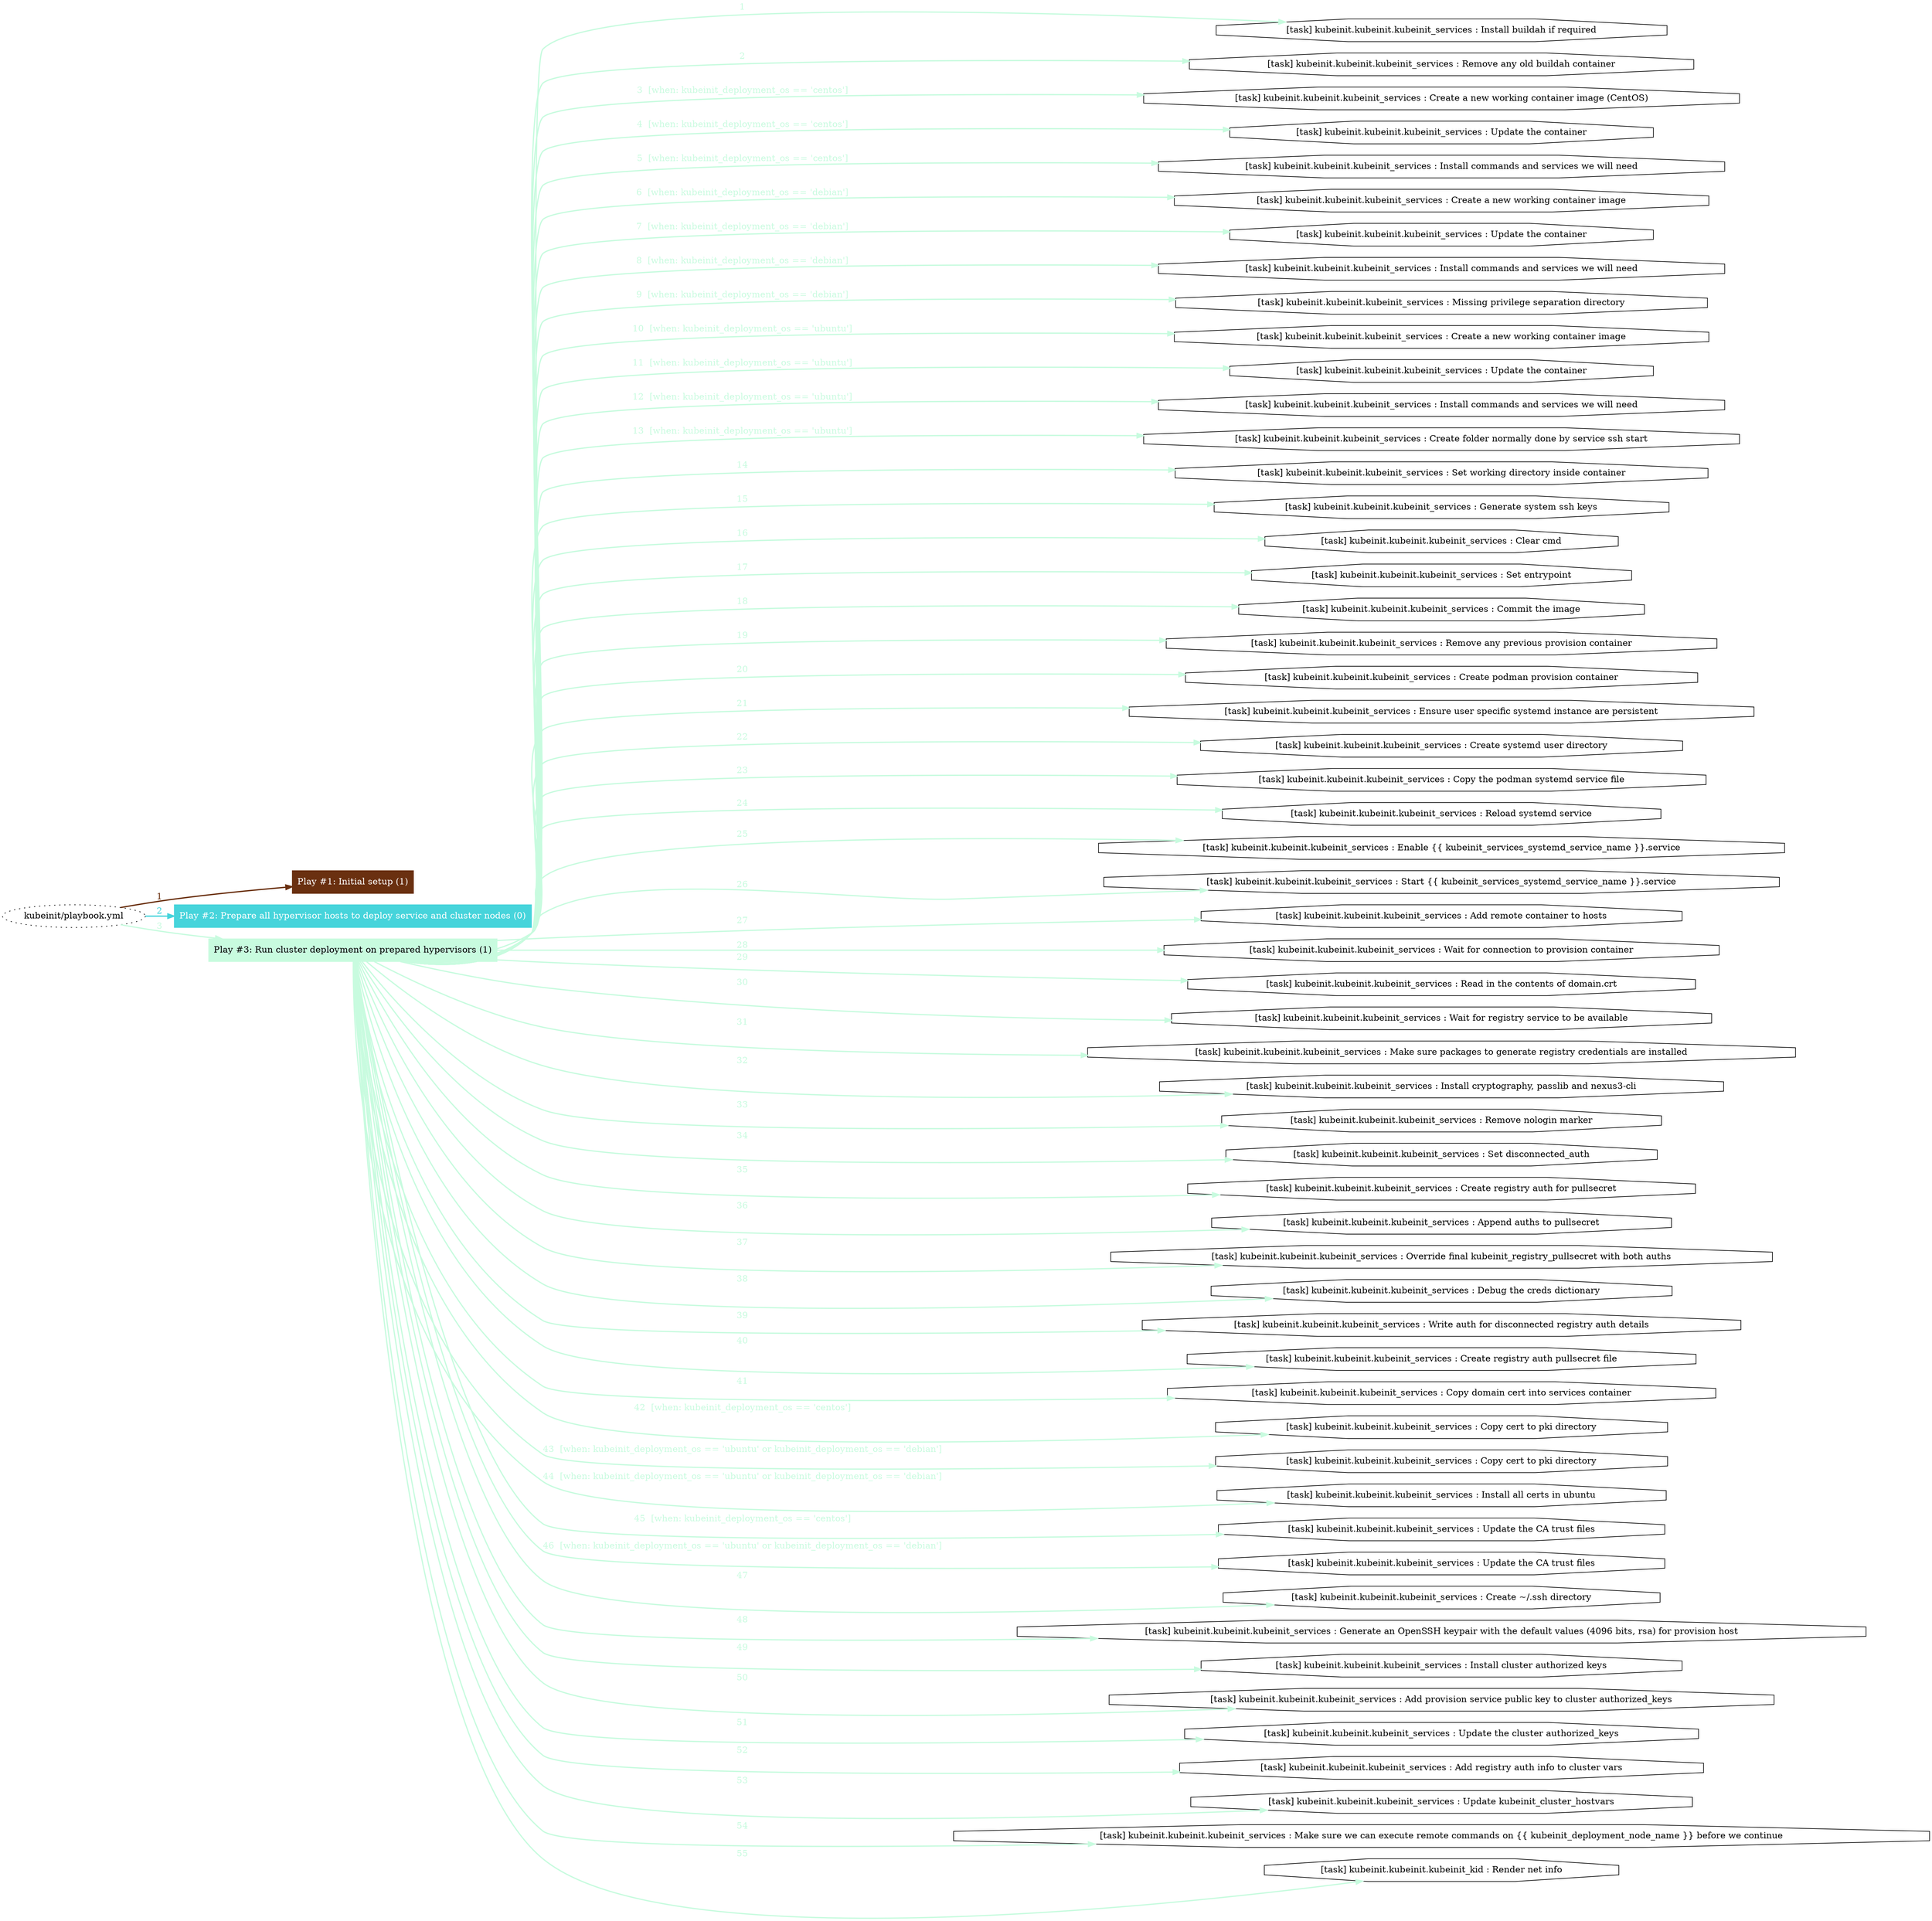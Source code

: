 digraph "kubeinit/playbook.yml "{
	graph [concentrate=true ordering=in rankdir=LR ratio=fill]
	edge [esep=5 sep=10]
	"kubeinit/playbook.yml" [id=root_node style=dotted]
	subgraph "Play #1: Initial setup (1) "{
		"Play #1: Initial setup (1)" [color="#6a3010" fontcolor="#ffffff" id="play_6fda2ab8-8eed-4917-b3f6-d5a989ec91a0" shape=box style=filled tooltip=localhost]
		"kubeinit/playbook.yml" -> "Play #1: Initial setup (1)" [label=1 color="#6a3010" fontcolor="#6a3010" id="edge_b1318894-5dea-45e1-93c6-17a9dbed3ebb" style=bold]
	}
	subgraph "Play #2: Prepare all hypervisor hosts to deploy service and cluster nodes (0) "{
		"Play #2: Prepare all hypervisor hosts to deploy service and cluster nodes (0)" [color="#46d4db" fontcolor="#ffffff" id="play_37d793bd-952b-4c8e-b035-06dc537b09ae" shape=box style=filled tooltip=""]
		"kubeinit/playbook.yml" -> "Play #2: Prepare all hypervisor hosts to deploy service and cluster nodes (0)" [label=2 color="#46d4db" fontcolor="#46d4db" id="edge_d821f78c-5a98-4628-8288-3086f093a297" style=bold]
	}
	subgraph "Play #3: Run cluster deployment on prepared hypervisors (1) "{
		"Play #3: Run cluster deployment on prepared hypervisors (1)" [color="#c8fbdf" fontcolor="#000000" id="play_d3661bee-abfd-49e5-958f-3ef6661d954c" shape=box style=filled tooltip=localhost]
		"kubeinit/playbook.yml" -> "Play #3: Run cluster deployment on prepared hypervisors (1)" [label=3 color="#c8fbdf" fontcolor="#c8fbdf" id="edge_7c92c232-cd8c-4536-b82c-c08955599769" style=bold]
		"task_f1d8cae1-7b7d-48c7-9f40-5ab4901a208c" [label="[task] kubeinit.kubeinit.kubeinit_services : Install buildah if required" id="task_f1d8cae1-7b7d-48c7-9f40-5ab4901a208c" shape=octagon tooltip="[task] kubeinit.kubeinit.kubeinit_services : Install buildah if required"]
		"Play #3: Run cluster deployment on prepared hypervisors (1)" -> "task_f1d8cae1-7b7d-48c7-9f40-5ab4901a208c" [label=1 color="#c8fbdf" fontcolor="#c8fbdf" id="edge_466cda8f-2808-465f-8c52-87f809185450" style=bold]
		"task_5fe588e0-cb83-4b09-9c0a-7fe42d7acd5a" [label="[task] kubeinit.kubeinit.kubeinit_services : Remove any old buildah container" id="task_5fe588e0-cb83-4b09-9c0a-7fe42d7acd5a" shape=octagon tooltip="[task] kubeinit.kubeinit.kubeinit_services : Remove any old buildah container"]
		"Play #3: Run cluster deployment on prepared hypervisors (1)" -> "task_5fe588e0-cb83-4b09-9c0a-7fe42d7acd5a" [label=2 color="#c8fbdf" fontcolor="#c8fbdf" id="edge_bdd53154-49eb-41e0-8144-3c2765fe7f87" style=bold]
		"task_f121a0ff-7f5d-46c3-a9b6-c5c465bfd9e2" [label="[task] kubeinit.kubeinit.kubeinit_services : Create a new working container image (CentOS)" id="task_f121a0ff-7f5d-46c3-a9b6-c5c465bfd9e2" shape=octagon tooltip="[task] kubeinit.kubeinit.kubeinit_services : Create a new working container image (CentOS)"]
		"Play #3: Run cluster deployment on prepared hypervisors (1)" -> "task_f121a0ff-7f5d-46c3-a9b6-c5c465bfd9e2" [label="3  [when: kubeinit_deployment_os == 'centos']" color="#c8fbdf" fontcolor="#c8fbdf" id="edge_f50e7fbd-a2a5-4a8d-a0b0-c8046cc2a1f9" style=bold]
		"task_bc276b01-6f7a-47da-b40e-0848f992cada" [label="[task] kubeinit.kubeinit.kubeinit_services : Update the container" id="task_bc276b01-6f7a-47da-b40e-0848f992cada" shape=octagon tooltip="[task] kubeinit.kubeinit.kubeinit_services : Update the container"]
		"Play #3: Run cluster deployment on prepared hypervisors (1)" -> "task_bc276b01-6f7a-47da-b40e-0848f992cada" [label="4  [when: kubeinit_deployment_os == 'centos']" color="#c8fbdf" fontcolor="#c8fbdf" id="edge_99e26216-34b6-4e97-905e-f2ada95579bb" style=bold]
		"task_3253a596-6f6c-4b7c-9c80-baf80b18cf26" [label="[task] kubeinit.kubeinit.kubeinit_services : Install commands and services we will need" id="task_3253a596-6f6c-4b7c-9c80-baf80b18cf26" shape=octagon tooltip="[task] kubeinit.kubeinit.kubeinit_services : Install commands and services we will need"]
		"Play #3: Run cluster deployment on prepared hypervisors (1)" -> "task_3253a596-6f6c-4b7c-9c80-baf80b18cf26" [label="5  [when: kubeinit_deployment_os == 'centos']" color="#c8fbdf" fontcolor="#c8fbdf" id="edge_04e25d84-6484-4c74-b6c8-ef4c7fde12de" style=bold]
		"task_2ed9cf2b-8e72-46a5-b4fe-c16ac4e482a7" [label="[task] kubeinit.kubeinit.kubeinit_services : Create a new working container image" id="task_2ed9cf2b-8e72-46a5-b4fe-c16ac4e482a7" shape=octagon tooltip="[task] kubeinit.kubeinit.kubeinit_services : Create a new working container image"]
		"Play #3: Run cluster deployment on prepared hypervisors (1)" -> "task_2ed9cf2b-8e72-46a5-b4fe-c16ac4e482a7" [label="6  [when: kubeinit_deployment_os == 'debian']" color="#c8fbdf" fontcolor="#c8fbdf" id="edge_3ad4b004-1c54-45bf-bf40-98bfc653cd79" style=bold]
		"task_4311de45-0fdf-413b-b39e-5d8fbb7dc71f" [label="[task] kubeinit.kubeinit.kubeinit_services : Update the container" id="task_4311de45-0fdf-413b-b39e-5d8fbb7dc71f" shape=octagon tooltip="[task] kubeinit.kubeinit.kubeinit_services : Update the container"]
		"Play #3: Run cluster deployment on prepared hypervisors (1)" -> "task_4311de45-0fdf-413b-b39e-5d8fbb7dc71f" [label="7  [when: kubeinit_deployment_os == 'debian']" color="#c8fbdf" fontcolor="#c8fbdf" id="edge_8330a6a5-4bd5-4d27-a758-457af541f374" style=bold]
		"task_fe9b7d8a-62fc-4c71-8fa0-7ade48476df4" [label="[task] kubeinit.kubeinit.kubeinit_services : Install commands and services we will need" id="task_fe9b7d8a-62fc-4c71-8fa0-7ade48476df4" shape=octagon tooltip="[task] kubeinit.kubeinit.kubeinit_services : Install commands and services we will need"]
		"Play #3: Run cluster deployment on prepared hypervisors (1)" -> "task_fe9b7d8a-62fc-4c71-8fa0-7ade48476df4" [label="8  [when: kubeinit_deployment_os == 'debian']" color="#c8fbdf" fontcolor="#c8fbdf" id="edge_86906d7b-8c40-4d45-8f73-9ce42d174a40" style=bold]
		"task_3bf2f03a-72f4-4d19-a587-dd944908ea34" [label="[task] kubeinit.kubeinit.kubeinit_services : Missing privilege separation directory" id="task_3bf2f03a-72f4-4d19-a587-dd944908ea34" shape=octagon tooltip="[task] kubeinit.kubeinit.kubeinit_services : Missing privilege separation directory"]
		"Play #3: Run cluster deployment on prepared hypervisors (1)" -> "task_3bf2f03a-72f4-4d19-a587-dd944908ea34" [label="9  [when: kubeinit_deployment_os == 'debian']" color="#c8fbdf" fontcolor="#c8fbdf" id="edge_a0099e24-6ba7-4fc4-ab91-e62bc18e26f4" style=bold]
		"task_3e40f3e8-da67-4918-8a90-3fdc11ed5f94" [label="[task] kubeinit.kubeinit.kubeinit_services : Create a new working container image" id="task_3e40f3e8-da67-4918-8a90-3fdc11ed5f94" shape=octagon tooltip="[task] kubeinit.kubeinit.kubeinit_services : Create a new working container image"]
		"Play #3: Run cluster deployment on prepared hypervisors (1)" -> "task_3e40f3e8-da67-4918-8a90-3fdc11ed5f94" [label="10  [when: kubeinit_deployment_os == 'ubuntu']" color="#c8fbdf" fontcolor="#c8fbdf" id="edge_0033c2b7-2189-4bdd-b3e8-5285f4d57ce9" style=bold]
		"task_1e349f9b-50f0-4787-949b-495c2f13fd20" [label="[task] kubeinit.kubeinit.kubeinit_services : Update the container" id="task_1e349f9b-50f0-4787-949b-495c2f13fd20" shape=octagon tooltip="[task] kubeinit.kubeinit.kubeinit_services : Update the container"]
		"Play #3: Run cluster deployment on prepared hypervisors (1)" -> "task_1e349f9b-50f0-4787-949b-495c2f13fd20" [label="11  [when: kubeinit_deployment_os == 'ubuntu']" color="#c8fbdf" fontcolor="#c8fbdf" id="edge_18a7f296-fa7a-4e36-bd06-5769891ebbf8" style=bold]
		"task_0a47b719-0a45-4507-9759-b800f0bfee4a" [label="[task] kubeinit.kubeinit.kubeinit_services : Install commands and services we will need" id="task_0a47b719-0a45-4507-9759-b800f0bfee4a" shape=octagon tooltip="[task] kubeinit.kubeinit.kubeinit_services : Install commands and services we will need"]
		"Play #3: Run cluster deployment on prepared hypervisors (1)" -> "task_0a47b719-0a45-4507-9759-b800f0bfee4a" [label="12  [when: kubeinit_deployment_os == 'ubuntu']" color="#c8fbdf" fontcolor="#c8fbdf" id="edge_921d331b-4004-4330-969e-bddde14ed7f7" style=bold]
		"task_8f92f41e-0a55-4e50-926b-6a37807f0cf9" [label="[task] kubeinit.kubeinit.kubeinit_services : Create folder normally done by service ssh start" id="task_8f92f41e-0a55-4e50-926b-6a37807f0cf9" shape=octagon tooltip="[task] kubeinit.kubeinit.kubeinit_services : Create folder normally done by service ssh start"]
		"Play #3: Run cluster deployment on prepared hypervisors (1)" -> "task_8f92f41e-0a55-4e50-926b-6a37807f0cf9" [label="13  [when: kubeinit_deployment_os == 'ubuntu']" color="#c8fbdf" fontcolor="#c8fbdf" id="edge_b0160f0e-6fb1-4a24-a799-9a4974d1ea0f" style=bold]
		"task_4e4b9a95-bb42-4b44-81fd-5b4bde33745c" [label="[task] kubeinit.kubeinit.kubeinit_services : Set working directory inside container" id="task_4e4b9a95-bb42-4b44-81fd-5b4bde33745c" shape=octagon tooltip="[task] kubeinit.kubeinit.kubeinit_services : Set working directory inside container"]
		"Play #3: Run cluster deployment on prepared hypervisors (1)" -> "task_4e4b9a95-bb42-4b44-81fd-5b4bde33745c" [label=14 color="#c8fbdf" fontcolor="#c8fbdf" id="edge_8962cf0e-23a4-41be-a150-467bfadd493d" style=bold]
		"task_bffe9cd3-82ce-4725-a9e6-e1eb29ec4a98" [label="[task] kubeinit.kubeinit.kubeinit_services : Generate system ssh keys" id="task_bffe9cd3-82ce-4725-a9e6-e1eb29ec4a98" shape=octagon tooltip="[task] kubeinit.kubeinit.kubeinit_services : Generate system ssh keys"]
		"Play #3: Run cluster deployment on prepared hypervisors (1)" -> "task_bffe9cd3-82ce-4725-a9e6-e1eb29ec4a98" [label=15 color="#c8fbdf" fontcolor="#c8fbdf" id="edge_a0e82810-6b5b-4436-b64d-47c5b82b3948" style=bold]
		"task_27e0e09b-125f-4940-af22-b50009ea81e6" [label="[task] kubeinit.kubeinit.kubeinit_services : Clear cmd" id="task_27e0e09b-125f-4940-af22-b50009ea81e6" shape=octagon tooltip="[task] kubeinit.kubeinit.kubeinit_services : Clear cmd"]
		"Play #3: Run cluster deployment on prepared hypervisors (1)" -> "task_27e0e09b-125f-4940-af22-b50009ea81e6" [label=16 color="#c8fbdf" fontcolor="#c8fbdf" id="edge_1ba901d2-4914-4add-b7a2-e9323ad524f3" style=bold]
		"task_72af9394-d7cb-4b9f-8b21-892e35211f78" [label="[task] kubeinit.kubeinit.kubeinit_services : Set entrypoint" id="task_72af9394-d7cb-4b9f-8b21-892e35211f78" shape=octagon tooltip="[task] kubeinit.kubeinit.kubeinit_services : Set entrypoint"]
		"Play #3: Run cluster deployment on prepared hypervisors (1)" -> "task_72af9394-d7cb-4b9f-8b21-892e35211f78" [label=17 color="#c8fbdf" fontcolor="#c8fbdf" id="edge_3d5daa5a-2f2a-4f1c-8b10-40471df7c9c9" style=bold]
		"task_10a3ea94-e6c5-4c0c-bc86-c1c4343ca6b9" [label="[task] kubeinit.kubeinit.kubeinit_services : Commit the image" id="task_10a3ea94-e6c5-4c0c-bc86-c1c4343ca6b9" shape=octagon tooltip="[task] kubeinit.kubeinit.kubeinit_services : Commit the image"]
		"Play #3: Run cluster deployment on prepared hypervisors (1)" -> "task_10a3ea94-e6c5-4c0c-bc86-c1c4343ca6b9" [label=18 color="#c8fbdf" fontcolor="#c8fbdf" id="edge_06fbb2a0-137d-408d-b72d-024dab06f622" style=bold]
		"task_490cf3e0-0e25-4544-83df-ea42fe6881ea" [label="[task] kubeinit.kubeinit.kubeinit_services : Remove any previous provision container" id="task_490cf3e0-0e25-4544-83df-ea42fe6881ea" shape=octagon tooltip="[task] kubeinit.kubeinit.kubeinit_services : Remove any previous provision container"]
		"Play #3: Run cluster deployment on prepared hypervisors (1)" -> "task_490cf3e0-0e25-4544-83df-ea42fe6881ea" [label=19 color="#c8fbdf" fontcolor="#c8fbdf" id="edge_95c64e94-48a3-4090-b566-cd28abeaf73e" style=bold]
		"task_9d53b946-8b74-40f3-8f04-5341fba72786" [label="[task] kubeinit.kubeinit.kubeinit_services : Create podman provision container" id="task_9d53b946-8b74-40f3-8f04-5341fba72786" shape=octagon tooltip="[task] kubeinit.kubeinit.kubeinit_services : Create podman provision container"]
		"Play #3: Run cluster deployment on prepared hypervisors (1)" -> "task_9d53b946-8b74-40f3-8f04-5341fba72786" [label=20 color="#c8fbdf" fontcolor="#c8fbdf" id="edge_003199aa-8eaa-4969-92be-75dc75c39f97" style=bold]
		"task_2dc41ee5-6d30-45c6-9501-a71f1b049e02" [label="[task] kubeinit.kubeinit.kubeinit_services : Ensure user specific systemd instance are persistent" id="task_2dc41ee5-6d30-45c6-9501-a71f1b049e02" shape=octagon tooltip="[task] kubeinit.kubeinit.kubeinit_services : Ensure user specific systemd instance are persistent"]
		"Play #3: Run cluster deployment on prepared hypervisors (1)" -> "task_2dc41ee5-6d30-45c6-9501-a71f1b049e02" [label=21 color="#c8fbdf" fontcolor="#c8fbdf" id="edge_72a04d7a-1bc5-4d1b-83ce-5f21fe7da3ea" style=bold]
		"task_87fb598a-d70e-4159-99b4-80a94393e017" [label="[task] kubeinit.kubeinit.kubeinit_services : Create systemd user directory" id="task_87fb598a-d70e-4159-99b4-80a94393e017" shape=octagon tooltip="[task] kubeinit.kubeinit.kubeinit_services : Create systemd user directory"]
		"Play #3: Run cluster deployment on prepared hypervisors (1)" -> "task_87fb598a-d70e-4159-99b4-80a94393e017" [label=22 color="#c8fbdf" fontcolor="#c8fbdf" id="edge_543fb211-3cd0-470c-9f95-a25f8a26851a" style=bold]
		"task_0b42458f-230c-4330-9d45-120229680d4e" [label="[task] kubeinit.kubeinit.kubeinit_services : Copy the podman systemd service file" id="task_0b42458f-230c-4330-9d45-120229680d4e" shape=octagon tooltip="[task] kubeinit.kubeinit.kubeinit_services : Copy the podman systemd service file"]
		"Play #3: Run cluster deployment on prepared hypervisors (1)" -> "task_0b42458f-230c-4330-9d45-120229680d4e" [label=23 color="#c8fbdf" fontcolor="#c8fbdf" id="edge_6f5d9f4c-aeb9-45e4-b184-fb1d3cbdc5a4" style=bold]
		"task_84a65d18-c4a3-4b6d-96c3-435d1b3f2a67" [label="[task] kubeinit.kubeinit.kubeinit_services : Reload systemd service" id="task_84a65d18-c4a3-4b6d-96c3-435d1b3f2a67" shape=octagon tooltip="[task] kubeinit.kubeinit.kubeinit_services : Reload systemd service"]
		"Play #3: Run cluster deployment on prepared hypervisors (1)" -> "task_84a65d18-c4a3-4b6d-96c3-435d1b3f2a67" [label=24 color="#c8fbdf" fontcolor="#c8fbdf" id="edge_73adb2fd-8d54-44fc-aa04-4cdee506a785" style=bold]
		"task_1c3124a5-bfb3-4049-b100-e56da65fbea3" [label="[task] kubeinit.kubeinit.kubeinit_services : Enable {{ kubeinit_services_systemd_service_name }}.service" id="task_1c3124a5-bfb3-4049-b100-e56da65fbea3" shape=octagon tooltip="[task] kubeinit.kubeinit.kubeinit_services : Enable {{ kubeinit_services_systemd_service_name }}.service"]
		"Play #3: Run cluster deployment on prepared hypervisors (1)" -> "task_1c3124a5-bfb3-4049-b100-e56da65fbea3" [label=25 color="#c8fbdf" fontcolor="#c8fbdf" id="edge_a09b25df-a8fe-4dfe-b44d-47d9798cc469" style=bold]
		"task_80fec581-5e37-460e-9a0d-c2f802e87e4f" [label="[task] kubeinit.kubeinit.kubeinit_services : Start {{ kubeinit_services_systemd_service_name }}.service" id="task_80fec581-5e37-460e-9a0d-c2f802e87e4f" shape=octagon tooltip="[task] kubeinit.kubeinit.kubeinit_services : Start {{ kubeinit_services_systemd_service_name }}.service"]
		"Play #3: Run cluster deployment on prepared hypervisors (1)" -> "task_80fec581-5e37-460e-9a0d-c2f802e87e4f" [label=26 color="#c8fbdf" fontcolor="#c8fbdf" id="edge_ffd6740c-d1e8-4308-ae51-8897105ba359" style=bold]
		"task_a42c892b-80b0-4e9e-8390-019031950039" [label="[task] kubeinit.kubeinit.kubeinit_services : Add remote container to hosts" id="task_a42c892b-80b0-4e9e-8390-019031950039" shape=octagon tooltip="[task] kubeinit.kubeinit.kubeinit_services : Add remote container to hosts"]
		"Play #3: Run cluster deployment on prepared hypervisors (1)" -> "task_a42c892b-80b0-4e9e-8390-019031950039" [label=27 color="#c8fbdf" fontcolor="#c8fbdf" id="edge_6630ddfc-3243-49c0-ace4-93170e06b745" style=bold]
		"task_33eec0f0-3a16-4c84-a29d-436947bfdfd2" [label="[task] kubeinit.kubeinit.kubeinit_services : Wait for connection to provision container" id="task_33eec0f0-3a16-4c84-a29d-436947bfdfd2" shape=octagon tooltip="[task] kubeinit.kubeinit.kubeinit_services : Wait for connection to provision container"]
		"Play #3: Run cluster deployment on prepared hypervisors (1)" -> "task_33eec0f0-3a16-4c84-a29d-436947bfdfd2" [label=28 color="#c8fbdf" fontcolor="#c8fbdf" id="edge_92d830fc-70d3-4ecf-b07f-c0ef519aeb33" style=bold]
		"task_a764407c-9065-4922-a130-85f5e9457284" [label="[task] kubeinit.kubeinit.kubeinit_services : Read in the contents of domain.crt" id="task_a764407c-9065-4922-a130-85f5e9457284" shape=octagon tooltip="[task] kubeinit.kubeinit.kubeinit_services : Read in the contents of domain.crt"]
		"Play #3: Run cluster deployment on prepared hypervisors (1)" -> "task_a764407c-9065-4922-a130-85f5e9457284" [label=29 color="#c8fbdf" fontcolor="#c8fbdf" id="edge_359fb86b-310f-4ff3-a1bc-c1979343bb89" style=bold]
		"task_3ab2f805-22fe-4c39-b9cb-bd8864720478" [label="[task] kubeinit.kubeinit.kubeinit_services : Wait for registry service to be available" id="task_3ab2f805-22fe-4c39-b9cb-bd8864720478" shape=octagon tooltip="[task] kubeinit.kubeinit.kubeinit_services : Wait for registry service to be available"]
		"Play #3: Run cluster deployment on prepared hypervisors (1)" -> "task_3ab2f805-22fe-4c39-b9cb-bd8864720478" [label=30 color="#c8fbdf" fontcolor="#c8fbdf" id="edge_66e0602e-1add-463d-a107-ceae2ff90308" style=bold]
		"task_dfa2d4a5-e977-44c1-82f3-0a0bde06b8f7" [label="[task] kubeinit.kubeinit.kubeinit_services : Make sure packages to generate registry credentials are installed" id="task_dfa2d4a5-e977-44c1-82f3-0a0bde06b8f7" shape=octagon tooltip="[task] kubeinit.kubeinit.kubeinit_services : Make sure packages to generate registry credentials are installed"]
		"Play #3: Run cluster deployment on prepared hypervisors (1)" -> "task_dfa2d4a5-e977-44c1-82f3-0a0bde06b8f7" [label=31 color="#c8fbdf" fontcolor="#c8fbdf" id="edge_a6c3cadd-4783-4924-a9d8-b1b4098a16b1" style=bold]
		"task_30477ac5-2ed1-4ef8-9e1c-db2992759362" [label="[task] kubeinit.kubeinit.kubeinit_services : Install cryptography, passlib and nexus3-cli" id="task_30477ac5-2ed1-4ef8-9e1c-db2992759362" shape=octagon tooltip="[task] kubeinit.kubeinit.kubeinit_services : Install cryptography, passlib and nexus3-cli"]
		"Play #3: Run cluster deployment on prepared hypervisors (1)" -> "task_30477ac5-2ed1-4ef8-9e1c-db2992759362" [label=32 color="#c8fbdf" fontcolor="#c8fbdf" id="edge_b416f449-2bd5-4929-bef8-bdf567f7010c" style=bold]
		"task_9315dfbe-12b8-4066-8ea3-d970ed760481" [label="[task] kubeinit.kubeinit.kubeinit_services : Remove nologin marker" id="task_9315dfbe-12b8-4066-8ea3-d970ed760481" shape=octagon tooltip="[task] kubeinit.kubeinit.kubeinit_services : Remove nologin marker"]
		"Play #3: Run cluster deployment on prepared hypervisors (1)" -> "task_9315dfbe-12b8-4066-8ea3-d970ed760481" [label=33 color="#c8fbdf" fontcolor="#c8fbdf" id="edge_cbabb955-560c-4f4b-8280-8375ae9e89ab" style=bold]
		"task_7c55259d-0f62-4e08-bfd8-97e5d1ce2149" [label="[task] kubeinit.kubeinit.kubeinit_services : Set disconnected_auth" id="task_7c55259d-0f62-4e08-bfd8-97e5d1ce2149" shape=octagon tooltip="[task] kubeinit.kubeinit.kubeinit_services : Set disconnected_auth"]
		"Play #3: Run cluster deployment on prepared hypervisors (1)" -> "task_7c55259d-0f62-4e08-bfd8-97e5d1ce2149" [label=34 color="#c8fbdf" fontcolor="#c8fbdf" id="edge_ad692a6a-fa63-4953-bc7e-b6b573a3d389" style=bold]
		"task_2a2f8beb-b00e-4a42-afc1-9653123132ac" [label="[task] kubeinit.kubeinit.kubeinit_services : Create registry auth for pullsecret" id="task_2a2f8beb-b00e-4a42-afc1-9653123132ac" shape=octagon tooltip="[task] kubeinit.kubeinit.kubeinit_services : Create registry auth for pullsecret"]
		"Play #3: Run cluster deployment on prepared hypervisors (1)" -> "task_2a2f8beb-b00e-4a42-afc1-9653123132ac" [label=35 color="#c8fbdf" fontcolor="#c8fbdf" id="edge_480e086d-11b2-4879-b538-e04e09d2d709" style=bold]
		"task_69357fe6-5719-45ab-b913-7f06a28c67d6" [label="[task] kubeinit.kubeinit.kubeinit_services : Append auths to pullsecret" id="task_69357fe6-5719-45ab-b913-7f06a28c67d6" shape=octagon tooltip="[task] kubeinit.kubeinit.kubeinit_services : Append auths to pullsecret"]
		"Play #3: Run cluster deployment on prepared hypervisors (1)" -> "task_69357fe6-5719-45ab-b913-7f06a28c67d6" [label=36 color="#c8fbdf" fontcolor="#c8fbdf" id="edge_f6ef1743-b953-44c1-8885-f9a3d0a13a10" style=bold]
		"task_2eb78974-4a9f-4de1-9e30-a1998e473a13" [label="[task] kubeinit.kubeinit.kubeinit_services : Override final kubeinit_registry_pullsecret with both auths" id="task_2eb78974-4a9f-4de1-9e30-a1998e473a13" shape=octagon tooltip="[task] kubeinit.kubeinit.kubeinit_services : Override final kubeinit_registry_pullsecret with both auths"]
		"Play #3: Run cluster deployment on prepared hypervisors (1)" -> "task_2eb78974-4a9f-4de1-9e30-a1998e473a13" [label=37 color="#c8fbdf" fontcolor="#c8fbdf" id="edge_4ec53baf-f972-4c51-a089-96404c4c675a" style=bold]
		"task_fcff46e6-66a3-42db-979b-71847cd6dcf4" [label="[task] kubeinit.kubeinit.kubeinit_services : Debug the creds dictionary" id="task_fcff46e6-66a3-42db-979b-71847cd6dcf4" shape=octagon tooltip="[task] kubeinit.kubeinit.kubeinit_services : Debug the creds dictionary"]
		"Play #3: Run cluster deployment on prepared hypervisors (1)" -> "task_fcff46e6-66a3-42db-979b-71847cd6dcf4" [label=38 color="#c8fbdf" fontcolor="#c8fbdf" id="edge_28916a48-0070-4674-bec1-8a34d10b90ea" style=bold]
		"task_982985c1-56e9-412f-9a8a-5f1ef97080e9" [label="[task] kubeinit.kubeinit.kubeinit_services : Write auth for disconnected registry auth details" id="task_982985c1-56e9-412f-9a8a-5f1ef97080e9" shape=octagon tooltip="[task] kubeinit.kubeinit.kubeinit_services : Write auth for disconnected registry auth details"]
		"Play #3: Run cluster deployment on prepared hypervisors (1)" -> "task_982985c1-56e9-412f-9a8a-5f1ef97080e9" [label=39 color="#c8fbdf" fontcolor="#c8fbdf" id="edge_93968fde-ad18-4d34-a127-efc7b9ab9ee1" style=bold]
		"task_fedcd3eb-5acd-4a80-bd65-6bf6b347a00d" [label="[task] kubeinit.kubeinit.kubeinit_services : Create registry auth pullsecret file" id="task_fedcd3eb-5acd-4a80-bd65-6bf6b347a00d" shape=octagon tooltip="[task] kubeinit.kubeinit.kubeinit_services : Create registry auth pullsecret file"]
		"Play #3: Run cluster deployment on prepared hypervisors (1)" -> "task_fedcd3eb-5acd-4a80-bd65-6bf6b347a00d" [label=40 color="#c8fbdf" fontcolor="#c8fbdf" id="edge_16f4f6b7-c2af-4cae-999a-b3a363adf8d9" style=bold]
		"task_3836921e-f08b-4b88-ac41-402008e36f7e" [label="[task] kubeinit.kubeinit.kubeinit_services : Copy domain cert into services container" id="task_3836921e-f08b-4b88-ac41-402008e36f7e" shape=octagon tooltip="[task] kubeinit.kubeinit.kubeinit_services : Copy domain cert into services container"]
		"Play #3: Run cluster deployment on prepared hypervisors (1)" -> "task_3836921e-f08b-4b88-ac41-402008e36f7e" [label=41 color="#c8fbdf" fontcolor="#c8fbdf" id="edge_aaa10da5-757e-42b7-8c83-da143d88209f" style=bold]
		"task_cc551b31-3031-401e-8e98-384d44c035ff" [label="[task] kubeinit.kubeinit.kubeinit_services : Copy cert to pki directory" id="task_cc551b31-3031-401e-8e98-384d44c035ff" shape=octagon tooltip="[task] kubeinit.kubeinit.kubeinit_services : Copy cert to pki directory"]
		"Play #3: Run cluster deployment on prepared hypervisors (1)" -> "task_cc551b31-3031-401e-8e98-384d44c035ff" [label="42  [when: kubeinit_deployment_os == 'centos']" color="#c8fbdf" fontcolor="#c8fbdf" id="edge_6eda19f9-67af-4ba7-89e4-d550cfb875ed" style=bold]
		"task_88329455-9c5e-4899-88d0-41ab4e68cb4d" [label="[task] kubeinit.kubeinit.kubeinit_services : Copy cert to pki directory" id="task_88329455-9c5e-4899-88d0-41ab4e68cb4d" shape=octagon tooltip="[task] kubeinit.kubeinit.kubeinit_services : Copy cert to pki directory"]
		"Play #3: Run cluster deployment on prepared hypervisors (1)" -> "task_88329455-9c5e-4899-88d0-41ab4e68cb4d" [label="43  [when: kubeinit_deployment_os == 'ubuntu' or kubeinit_deployment_os == 'debian']" color="#c8fbdf" fontcolor="#c8fbdf" id="edge_de0f1f2b-402b-461f-940a-a79de073998d" style=bold]
		"task_c29db374-42e6-4daa-85c9-e83787eefecc" [label="[task] kubeinit.kubeinit.kubeinit_services : Install all certs in ubuntu" id="task_c29db374-42e6-4daa-85c9-e83787eefecc" shape=octagon tooltip="[task] kubeinit.kubeinit.kubeinit_services : Install all certs in ubuntu"]
		"Play #3: Run cluster deployment on prepared hypervisors (1)" -> "task_c29db374-42e6-4daa-85c9-e83787eefecc" [label="44  [when: kubeinit_deployment_os == 'ubuntu' or kubeinit_deployment_os == 'debian']" color="#c8fbdf" fontcolor="#c8fbdf" id="edge_dd088580-44ee-4802-a36f-26d57785e5b3" style=bold]
		"task_1ad4159a-52dd-454a-8f39-26aebead0d2c" [label="[task] kubeinit.kubeinit.kubeinit_services : Update the CA trust files" id="task_1ad4159a-52dd-454a-8f39-26aebead0d2c" shape=octagon tooltip="[task] kubeinit.kubeinit.kubeinit_services : Update the CA trust files"]
		"Play #3: Run cluster deployment on prepared hypervisors (1)" -> "task_1ad4159a-52dd-454a-8f39-26aebead0d2c" [label="45  [when: kubeinit_deployment_os == 'centos']" color="#c8fbdf" fontcolor="#c8fbdf" id="edge_98125415-1546-4732-9959-5adaee6f9dea" style=bold]
		"task_03d9b0ae-ceb7-4628-8950-6eb8db1444e0" [label="[task] kubeinit.kubeinit.kubeinit_services : Update the CA trust files" id="task_03d9b0ae-ceb7-4628-8950-6eb8db1444e0" shape=octagon tooltip="[task] kubeinit.kubeinit.kubeinit_services : Update the CA trust files"]
		"Play #3: Run cluster deployment on prepared hypervisors (1)" -> "task_03d9b0ae-ceb7-4628-8950-6eb8db1444e0" [label="46  [when: kubeinit_deployment_os == 'ubuntu' or kubeinit_deployment_os == 'debian']" color="#c8fbdf" fontcolor="#c8fbdf" id="edge_f700131f-9914-42bd-b22d-5ebce7311952" style=bold]
		"task_c0205a40-3af0-4cd9-abe8-c31ee3ed490d" [label="[task] kubeinit.kubeinit.kubeinit_services : Create ~/.ssh directory" id="task_c0205a40-3af0-4cd9-abe8-c31ee3ed490d" shape=octagon tooltip="[task] kubeinit.kubeinit.kubeinit_services : Create ~/.ssh directory"]
		"Play #3: Run cluster deployment on prepared hypervisors (1)" -> "task_c0205a40-3af0-4cd9-abe8-c31ee3ed490d" [label=47 color="#c8fbdf" fontcolor="#c8fbdf" id="edge_db057e1b-8ec9-4849-87f2-21b23a314e46" style=bold]
		"task_71542f5e-0352-4191-8b9d-06505158f874" [label="[task] kubeinit.kubeinit.kubeinit_services : Generate an OpenSSH keypair with the default values (4096 bits, rsa) for provision host" id="task_71542f5e-0352-4191-8b9d-06505158f874" shape=octagon tooltip="[task] kubeinit.kubeinit.kubeinit_services : Generate an OpenSSH keypair with the default values (4096 bits, rsa) for provision host"]
		"Play #3: Run cluster deployment on prepared hypervisors (1)" -> "task_71542f5e-0352-4191-8b9d-06505158f874" [label=48 color="#c8fbdf" fontcolor="#c8fbdf" id="edge_4d36fad3-a295-4789-bb29-914e970ad560" style=bold]
		"task_b8fea61d-b5c0-499f-91fe-446d9949b8c3" [label="[task] kubeinit.kubeinit.kubeinit_services : Install cluster authorized keys" id="task_b8fea61d-b5c0-499f-91fe-446d9949b8c3" shape=octagon tooltip="[task] kubeinit.kubeinit.kubeinit_services : Install cluster authorized keys"]
		"Play #3: Run cluster deployment on prepared hypervisors (1)" -> "task_b8fea61d-b5c0-499f-91fe-446d9949b8c3" [label=49 color="#c8fbdf" fontcolor="#c8fbdf" id="edge_b5a456fa-aa65-4cc0-9fed-e5e1b90fbbed" style=bold]
		"task_12291a65-81b8-44ce-a26c-f88f919f6817" [label="[task] kubeinit.kubeinit.kubeinit_services : Add provision service public key to cluster authorized_keys" id="task_12291a65-81b8-44ce-a26c-f88f919f6817" shape=octagon tooltip="[task] kubeinit.kubeinit.kubeinit_services : Add provision service public key to cluster authorized_keys"]
		"Play #3: Run cluster deployment on prepared hypervisors (1)" -> "task_12291a65-81b8-44ce-a26c-f88f919f6817" [label=50 color="#c8fbdf" fontcolor="#c8fbdf" id="edge_6946eeba-a86a-4914-afcb-76395b67c6f5" style=bold]
		"task_baabc7b9-c065-49b8-9635-dcd3e82afba9" [label="[task] kubeinit.kubeinit.kubeinit_services : Update the cluster authorized_keys" id="task_baabc7b9-c065-49b8-9635-dcd3e82afba9" shape=octagon tooltip="[task] kubeinit.kubeinit.kubeinit_services : Update the cluster authorized_keys"]
		"Play #3: Run cluster deployment on prepared hypervisors (1)" -> "task_baabc7b9-c065-49b8-9635-dcd3e82afba9" [label=51 color="#c8fbdf" fontcolor="#c8fbdf" id="edge_9a52eac6-b2e3-4313-8ff8-9ad3b5477d02" style=bold]
		"task_ad67fdff-feb6-45b7-99cd-a5f783d1367b" [label="[task] kubeinit.kubeinit.kubeinit_services : Add registry auth info to cluster vars" id="task_ad67fdff-feb6-45b7-99cd-a5f783d1367b" shape=octagon tooltip="[task] kubeinit.kubeinit.kubeinit_services : Add registry auth info to cluster vars"]
		"Play #3: Run cluster deployment on prepared hypervisors (1)" -> "task_ad67fdff-feb6-45b7-99cd-a5f783d1367b" [label=52 color="#c8fbdf" fontcolor="#c8fbdf" id="edge_6d58f7cd-d036-4802-a08e-0de774885ad2" style=bold]
		"task_813f0d04-f198-423e-9fea-f210020e51cd" [label="[task] kubeinit.kubeinit.kubeinit_services : Update kubeinit_cluster_hostvars" id="task_813f0d04-f198-423e-9fea-f210020e51cd" shape=octagon tooltip="[task] kubeinit.kubeinit.kubeinit_services : Update kubeinit_cluster_hostvars"]
		"Play #3: Run cluster deployment on prepared hypervisors (1)" -> "task_813f0d04-f198-423e-9fea-f210020e51cd" [label=53 color="#c8fbdf" fontcolor="#c8fbdf" id="edge_a7bd3ad9-7346-46e9-9e6d-8307b90a899d" style=bold]
		"task_f9edcb19-3f43-4e1f-9d6d-89893bc0e46d" [label="[task] kubeinit.kubeinit.kubeinit_services : Make sure we can execute remote commands on {{ kubeinit_deployment_node_name }} before we continue" id="task_f9edcb19-3f43-4e1f-9d6d-89893bc0e46d" shape=octagon tooltip="[task] kubeinit.kubeinit.kubeinit_services : Make sure we can execute remote commands on {{ kubeinit_deployment_node_name }} before we continue"]
		"Play #3: Run cluster deployment on prepared hypervisors (1)" -> "task_f9edcb19-3f43-4e1f-9d6d-89893bc0e46d" [label=54 color="#c8fbdf" fontcolor="#c8fbdf" id="edge_70ed4636-5e7d-4178-b6e4-e4466ebac413" style=bold]
		"task_2262325f-8097-42f8-a497-789937b84fdc" [label="[task] kubeinit.kubeinit.kubeinit_kid : Render net info" id="task_2262325f-8097-42f8-a497-789937b84fdc" shape=octagon tooltip="[task] kubeinit.kubeinit.kubeinit_kid : Render net info"]
		"Play #3: Run cluster deployment on prepared hypervisors (1)" -> "task_2262325f-8097-42f8-a497-789937b84fdc" [label=55 color="#c8fbdf" fontcolor="#c8fbdf" id="edge_330fd999-c9a1-4dcd-9e45-e75935bb4f24" style=bold]
	}
}
